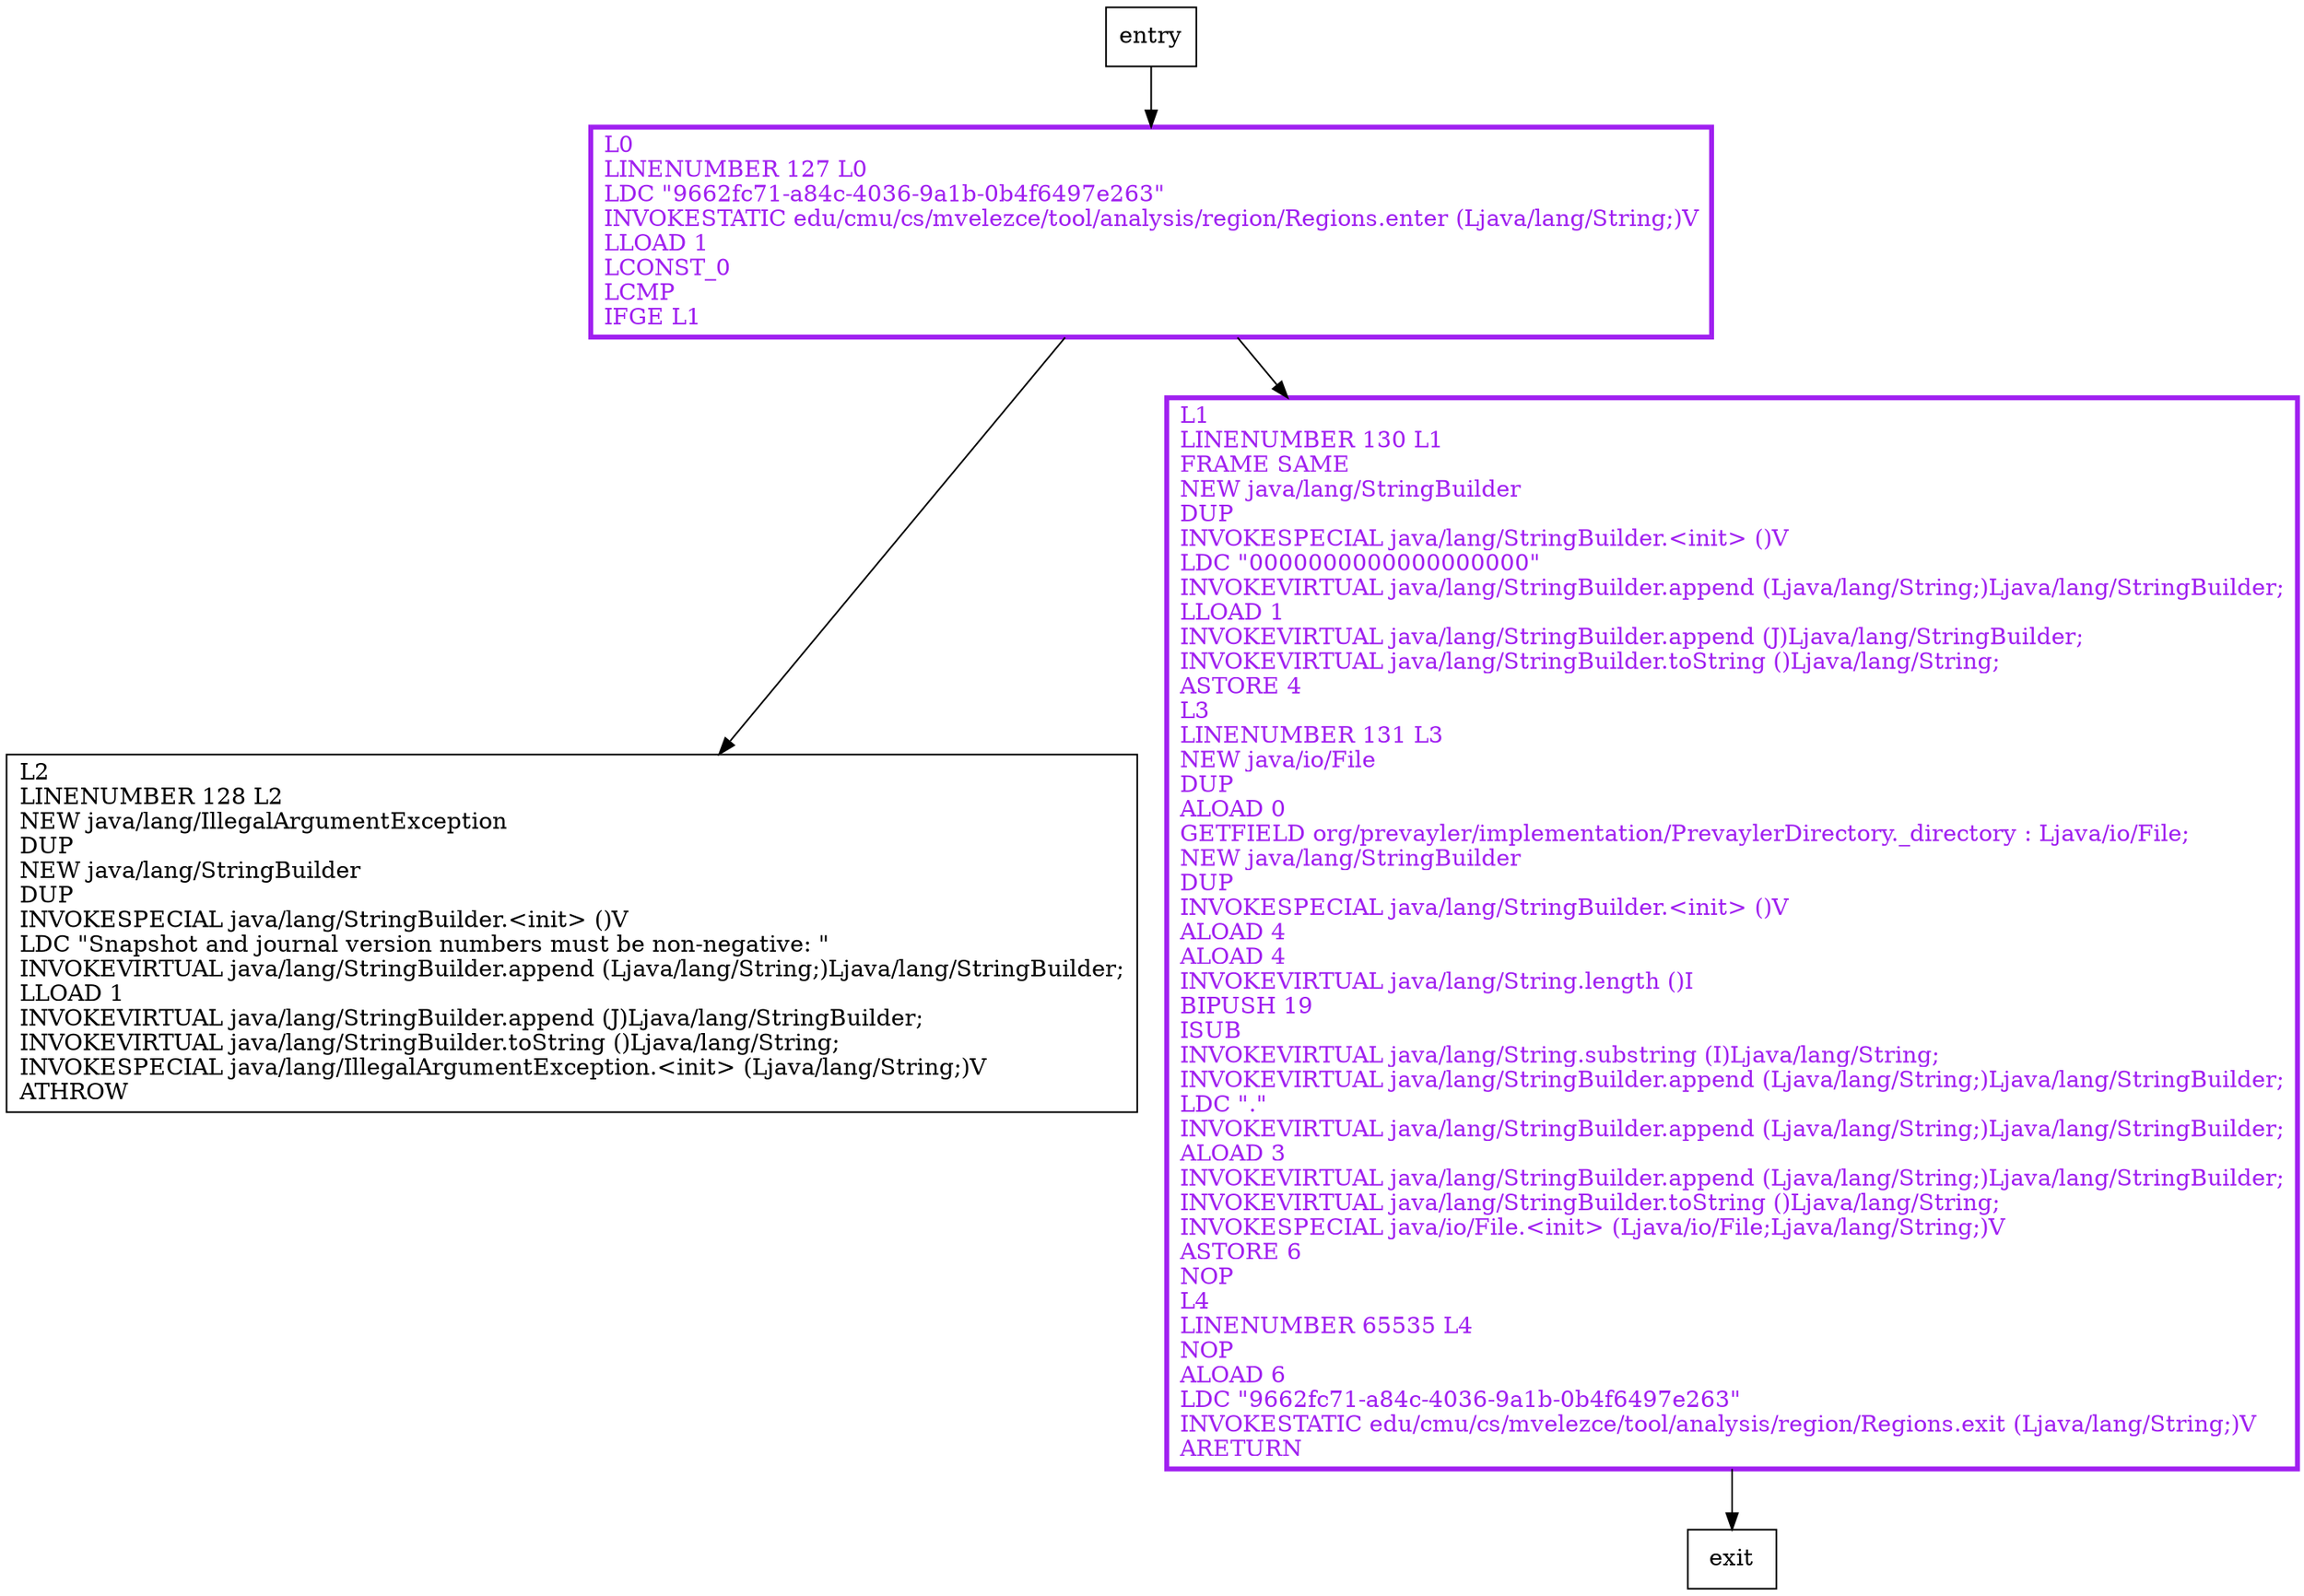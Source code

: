 digraph file {
node [shape=record];
1628421660 [label="L2\lLINENUMBER 128 L2\lNEW java/lang/IllegalArgumentException\lDUP\lNEW java/lang/StringBuilder\lDUP\lINVOKESPECIAL java/lang/StringBuilder.\<init\> ()V\lLDC \"Snapshot and journal version numbers must be non-negative: \"\lINVOKEVIRTUAL java/lang/StringBuilder.append (Ljava/lang/String;)Ljava/lang/StringBuilder;\lLLOAD 1\lINVOKEVIRTUAL java/lang/StringBuilder.append (J)Ljava/lang/StringBuilder;\lINVOKEVIRTUAL java/lang/StringBuilder.toString ()Ljava/lang/String;\lINVOKESPECIAL java/lang/IllegalArgumentException.\<init\> (Ljava/lang/String;)V\lATHROW\l"];
288986440 [label="L1\lLINENUMBER 130 L1\lFRAME SAME\lNEW java/lang/StringBuilder\lDUP\lINVOKESPECIAL java/lang/StringBuilder.\<init\> ()V\lLDC \"0000000000000000000\"\lINVOKEVIRTUAL java/lang/StringBuilder.append (Ljava/lang/String;)Ljava/lang/StringBuilder;\lLLOAD 1\lINVOKEVIRTUAL java/lang/StringBuilder.append (J)Ljava/lang/StringBuilder;\lINVOKEVIRTUAL java/lang/StringBuilder.toString ()Ljava/lang/String;\lASTORE 4\lL3\lLINENUMBER 131 L3\lNEW java/io/File\lDUP\lALOAD 0\lGETFIELD org/prevayler/implementation/PrevaylerDirectory._directory : Ljava/io/File;\lNEW java/lang/StringBuilder\lDUP\lINVOKESPECIAL java/lang/StringBuilder.\<init\> ()V\lALOAD 4\lALOAD 4\lINVOKEVIRTUAL java/lang/String.length ()I\lBIPUSH 19\lISUB\lINVOKEVIRTUAL java/lang/String.substring (I)Ljava/lang/String;\lINVOKEVIRTUAL java/lang/StringBuilder.append (Ljava/lang/String;)Ljava/lang/StringBuilder;\lLDC \".\"\lINVOKEVIRTUAL java/lang/StringBuilder.append (Ljava/lang/String;)Ljava/lang/StringBuilder;\lALOAD 3\lINVOKEVIRTUAL java/lang/StringBuilder.append (Ljava/lang/String;)Ljava/lang/StringBuilder;\lINVOKEVIRTUAL java/lang/StringBuilder.toString ()Ljava/lang/String;\lINVOKESPECIAL java/io/File.\<init\> (Ljava/io/File;Ljava/lang/String;)V\lASTORE 6\lNOP\lL4\lLINENUMBER 65535 L4\lNOP\lALOAD 6\lLDC \"9662fc71-a84c-4036-9a1b-0b4f6497e263\"\lINVOKESTATIC edu/cmu/cs/mvelezce/tool/analysis/region/Regions.exit (Ljava/lang/String;)V\lARETURN\l"];
1734263435 [label="L0\lLINENUMBER 127 L0\lLDC \"9662fc71-a84c-4036-9a1b-0b4f6497e263\"\lINVOKESTATIC edu/cmu/cs/mvelezce/tool/analysis/region/Regions.enter (Ljava/lang/String;)V\lLLOAD 1\lLCONST_0\lLCMP\lIFGE L1\l"];
entry;
exit;
entry -> 1734263435;
288986440 -> exit;
1734263435 -> 1628421660;
1734263435 -> 288986440;
288986440[fontcolor="purple", penwidth=3, color="purple"];
1734263435[fontcolor="purple", penwidth=3, color="purple"];
}
